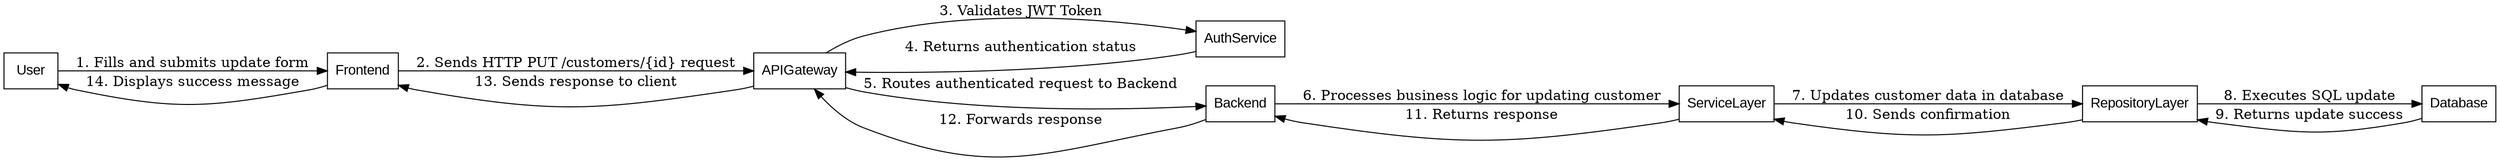 digraph UpdateCustomerRecord {
    rankdir=LR;
    node [shape=record, fontname=Arial];

    User -> Frontend [label="1. Fills and submits update form"];
    Frontend -> APIGateway [label="2. Sends HTTP PUT /customers/{id} request"];
    APIGateway -> AuthService [label="3. Validates JWT Token"];
    AuthService -> APIGateway [label="4. Returns authentication status"];
    APIGateway -> Backend [label="5. Routes authenticated request to Backend"];
    Backend -> ServiceLayer [label="6. Processes business logic for updating customer"];
    ServiceLayer -> RepositoryLayer [label="7. Updates customer data in database"];
    RepositoryLayer -> Database [label="8. Executes SQL update"];
    Database -> RepositoryLayer [label="9. Returns update success"];
    RepositoryLayer -> ServiceLayer [label="10. Sends confirmation"];
    ServiceLayer -> Backend [label="11. Returns response"];
    Backend -> APIGateway [label="12. Forwards response"];
    APIGateway -> Frontend [label="13. Sends response to client"];
    Frontend -> User [label="14. Displays success message"];
}